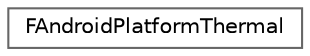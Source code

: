 digraph "Graphical Class Hierarchy"
{
 // INTERACTIVE_SVG=YES
 // LATEX_PDF_SIZE
  bgcolor="transparent";
  edge [fontname=Helvetica,fontsize=10,labelfontname=Helvetica,labelfontsize=10];
  node [fontname=Helvetica,fontsize=10,shape=box,height=0.2,width=0.4];
  rankdir="LR";
  Node0 [id="Node000000",label="FAndroidPlatformThermal",height=0.2,width=0.4,color="grey40", fillcolor="white", style="filled",URL="$d4/dfe/structFAndroidPlatformThermal.html",tooltip=" "];
}
